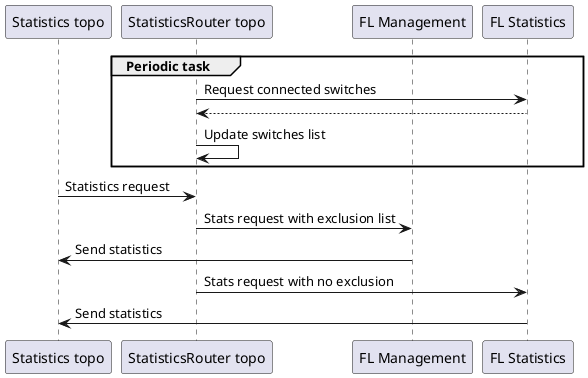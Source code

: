 @startuml
participant "Statistics topo" as st
participant "StatisticsRouter topo" as srt
participant "FL Management" as flm
participant "FL Statistics" as fls
group Periodic task
  srt -> fls: Request connected switches
  fls --> srt
  srt -> srt: Update switches list
end
st -> srt: Statistics request
srt -> flm: Stats request with exclusion list
flm -> st: Send statistics
srt -> fls: Stats request with no exclusion
fls -> st: Send statistics
@enduml
